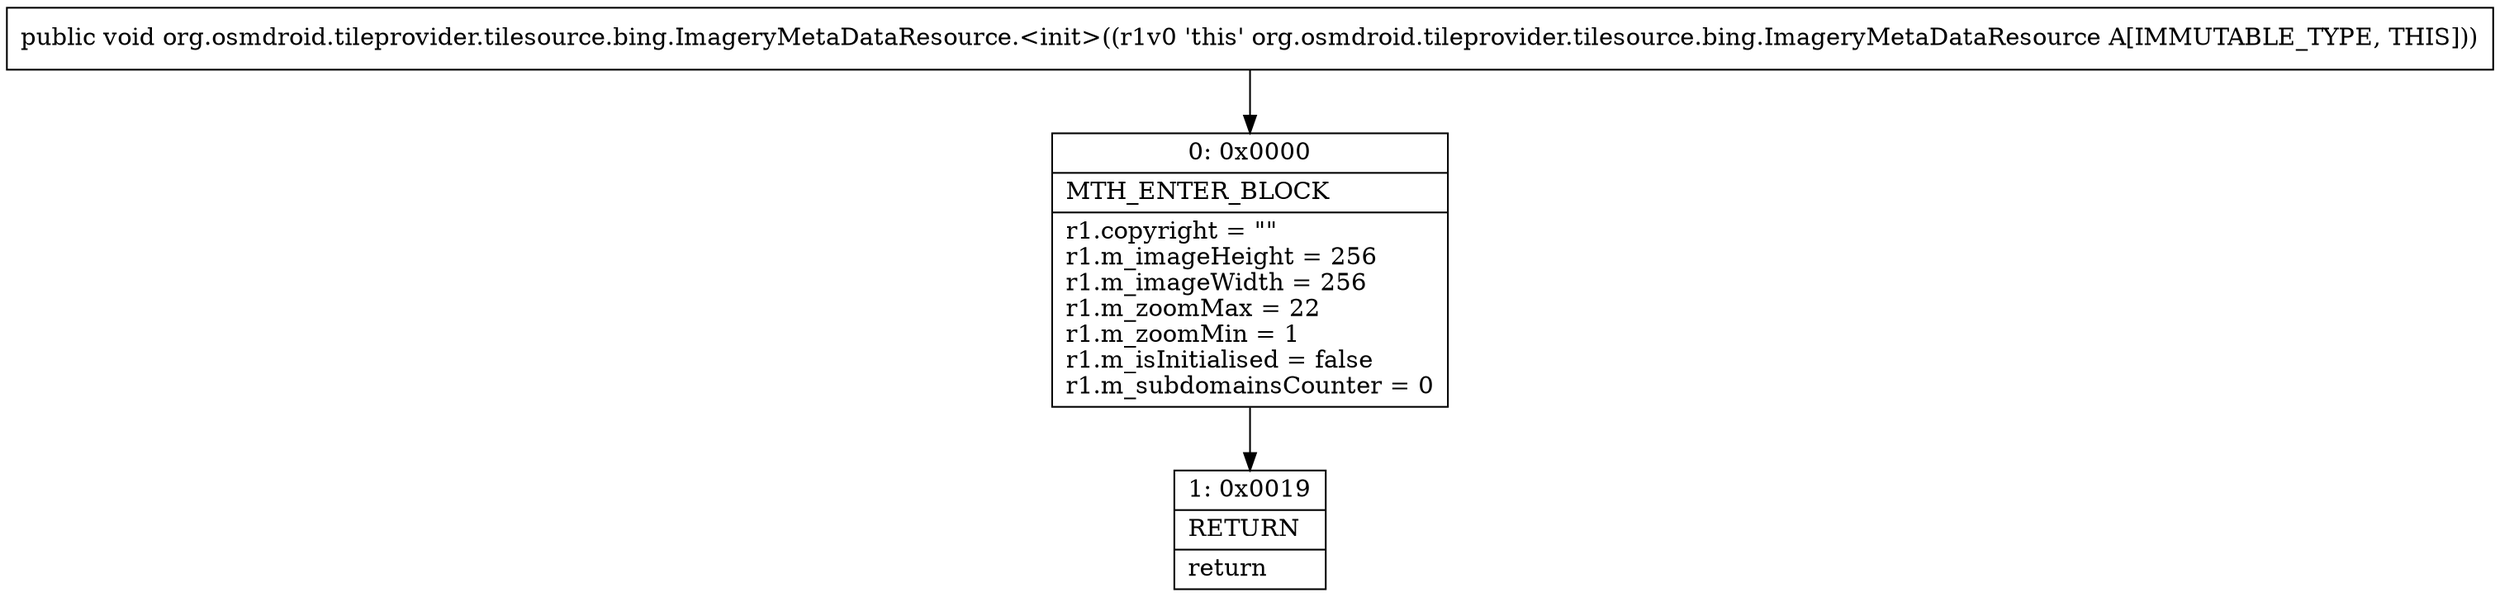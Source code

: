 digraph "CFG fororg.osmdroid.tileprovider.tilesource.bing.ImageryMetaDataResource.\<init\>()V" {
Node_0 [shape=record,label="{0\:\ 0x0000|MTH_ENTER_BLOCK\l|r1.copyright = \"\"\lr1.m_imageHeight = 256\lr1.m_imageWidth = 256\lr1.m_zoomMax = 22\lr1.m_zoomMin = 1\lr1.m_isInitialised = false\lr1.m_subdomainsCounter = 0\l}"];
Node_1 [shape=record,label="{1\:\ 0x0019|RETURN\l|return\l}"];
MethodNode[shape=record,label="{public void org.osmdroid.tileprovider.tilesource.bing.ImageryMetaDataResource.\<init\>((r1v0 'this' org.osmdroid.tileprovider.tilesource.bing.ImageryMetaDataResource A[IMMUTABLE_TYPE, THIS])) }"];
MethodNode -> Node_0;
Node_0 -> Node_1;
}

